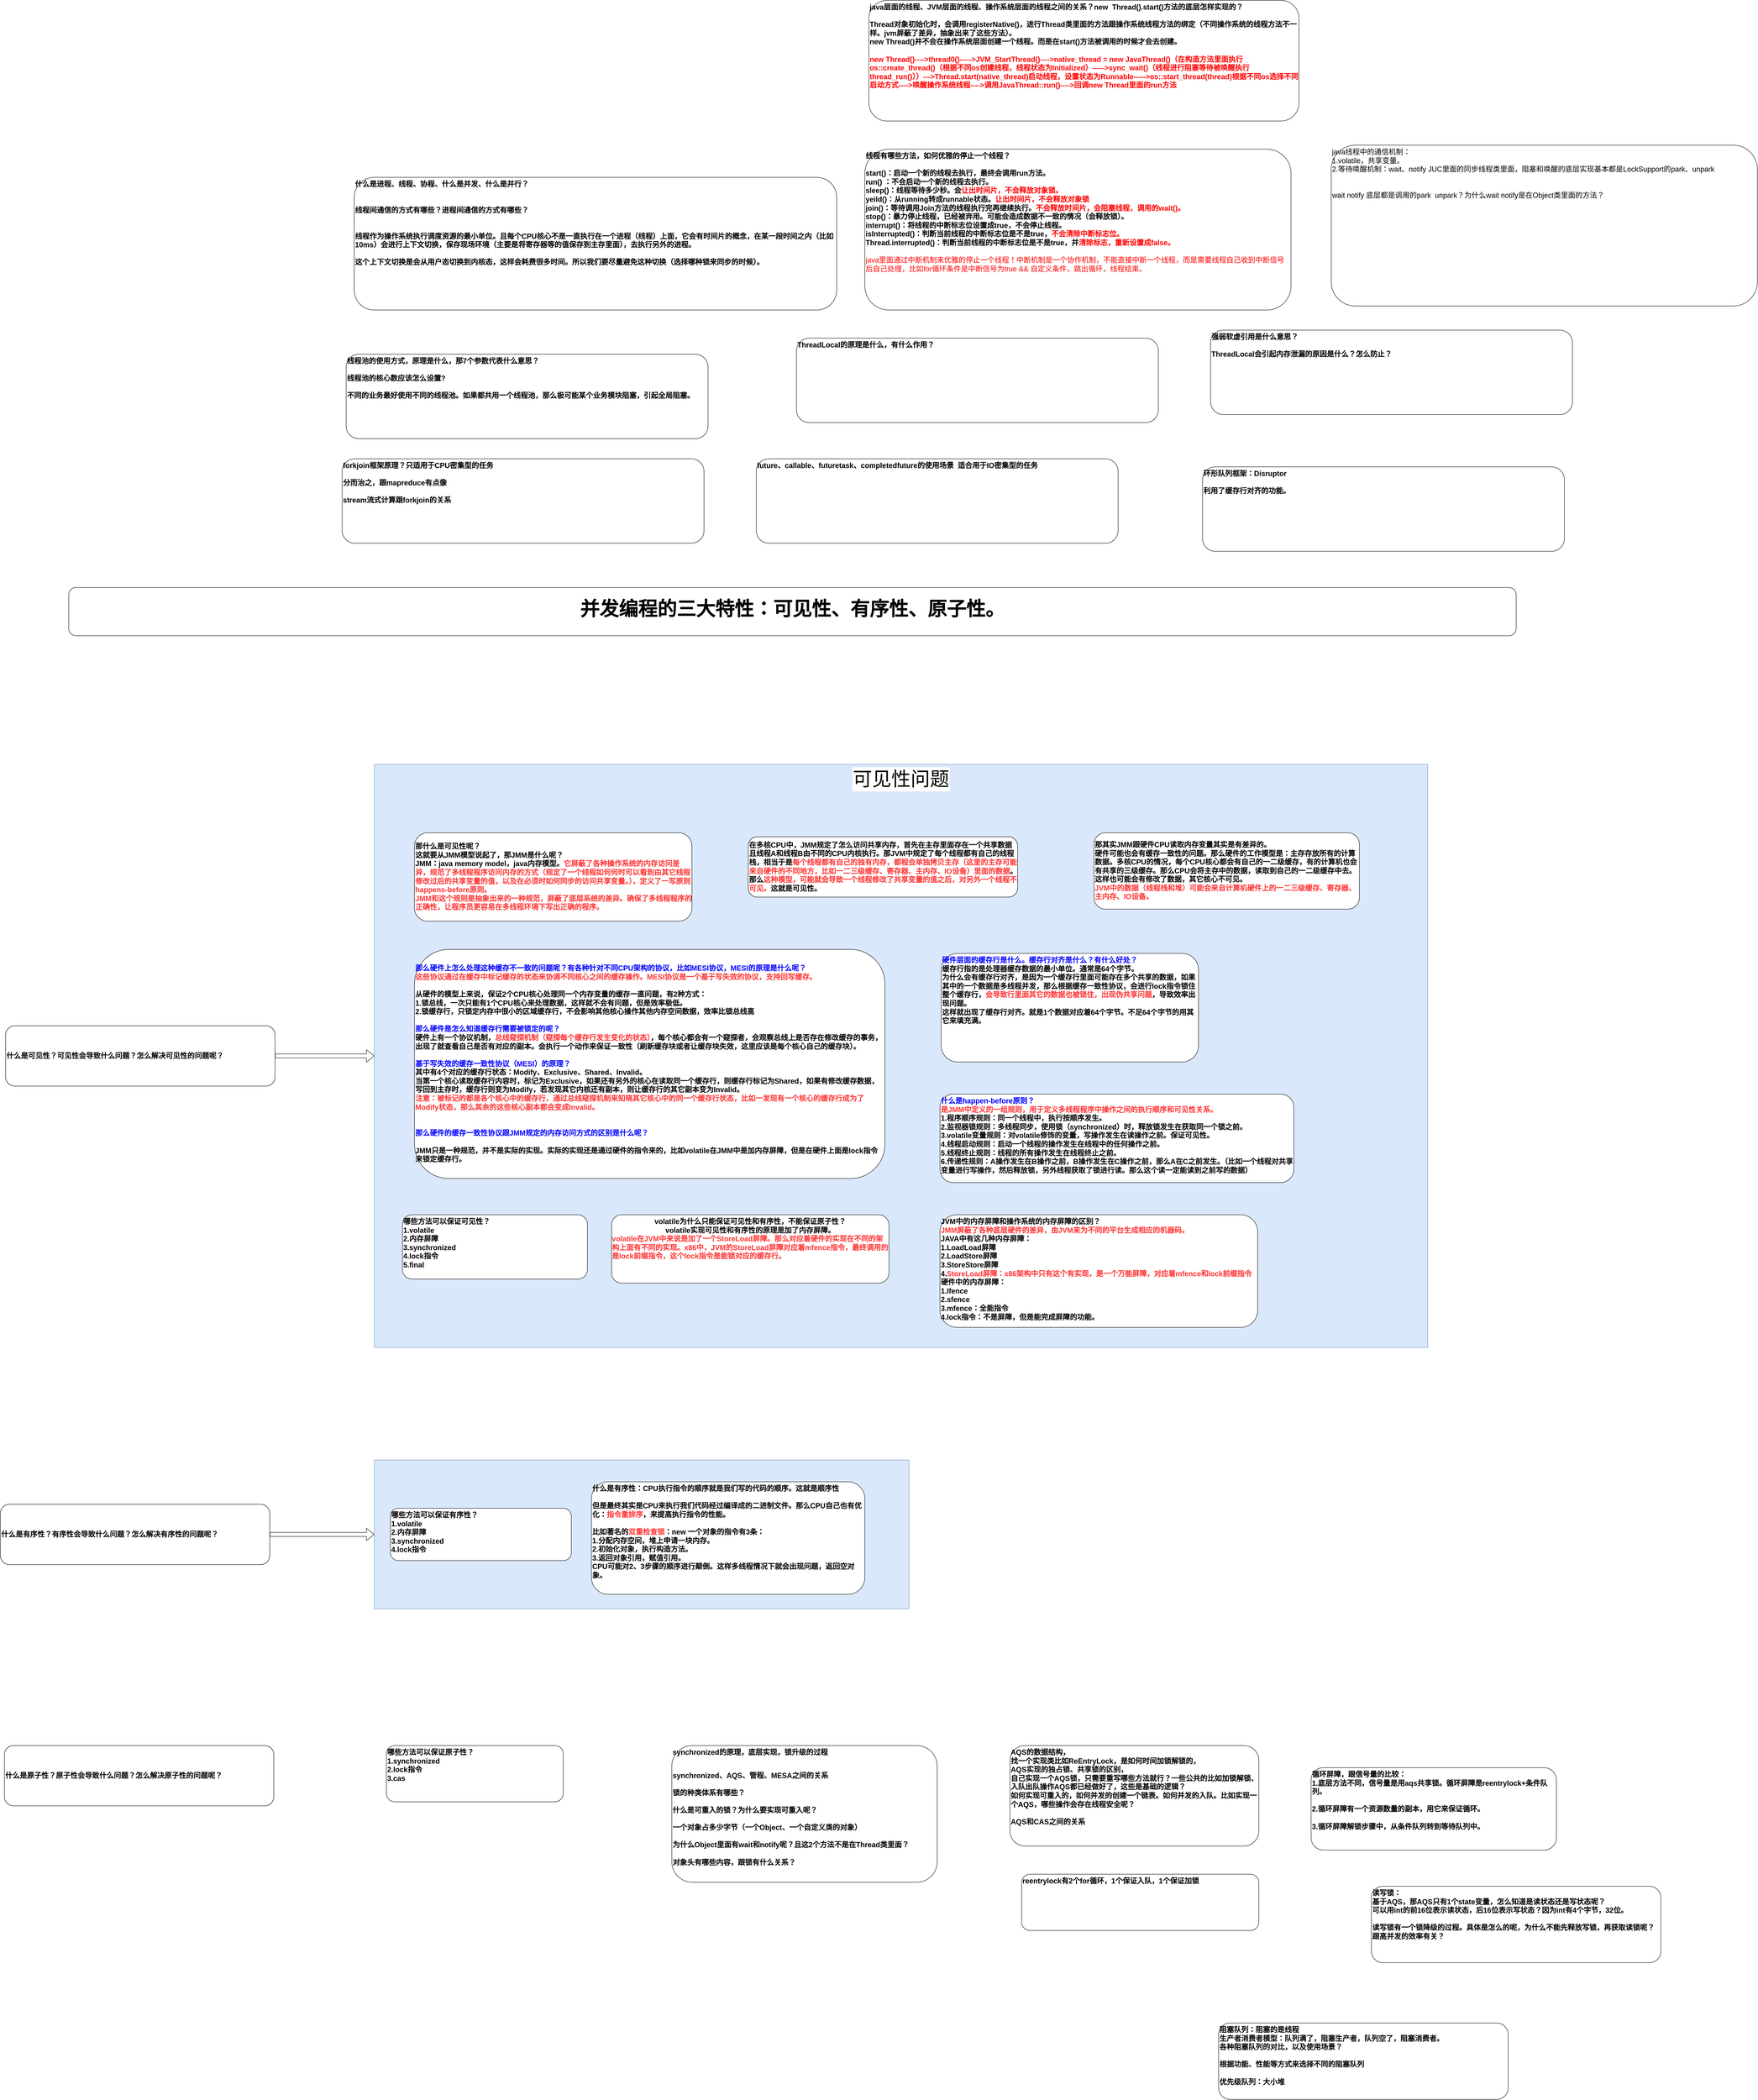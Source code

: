 <mxfile version="21.7.5" type="github">
  <diagram name="第 1 页" id="oAc0U7i2WO9zVuW95_pL">
    <mxGraphModel dx="4044" dy="3591" grid="1" gridSize="10" guides="1" tooltips="1" connect="1" arrows="1" fold="1" page="1" pageScale="1" pageWidth="827" pageHeight="1169" math="0" shadow="0">
      <root>
        <mxCell id="0" />
        <mxCell id="1" parent="0" />
        <mxCell id="dvuJLhcE7HCTMrbFaXMl-6" value="" style="rounded=0;whiteSpace=wrap;html=1;fillColor=#dae8fc;strokeColor=#6c8ebf;" parent="1" vertex="1">
          <mxGeometry x="-580" y="1560" width="1330" height="370" as="geometry" />
        </mxCell>
        <mxCell id="dvuJLhcE7HCTMrbFaXMl-1" value="&lt;font style=&quot;font-size: 48px;&quot;&gt;可见性问题&lt;/font&gt;" style="rounded=0;whiteSpace=wrap;html=1;verticalAlign=top;labelBackgroundColor=#FFFFFF;labelBorderColor=#FFFFFF;fillColor=#dae8fc;strokeColor=#6c8ebf;" parent="1" vertex="1">
          <mxGeometry x="-580" y="-170" width="2620" height="1450" as="geometry" />
        </mxCell>
        <mxCell id="rkv5G4KE9S5kMJV3ECuV-1" value="&lt;b style=&quot;border-color: var(--border-color); font-size: 18px;&quot;&gt;volatile为什么只能保证可见性和有序性，不能保证原子性？&lt;br style=&quot;border-color: var(--border-color);&quot;&gt;volatile实现可见性和有序性的原理是加了内存屏障。&lt;br&gt;&lt;div style=&quot;text-align: left;&quot;&gt;&lt;b style=&quot;background-color: initial; border-color: var(--border-color);&quot;&gt;&lt;font color=&quot;#ff3333&quot;&gt;&lt;b style=&quot;border-color: var(--border-color);&quot;&gt;volatile&lt;/b&gt;在JVM中来说是加了一个StoreLoad屏障。那么对应着硬件的实现在不同的架构上面有不同的实现。x86中，JVM的StoreLoad屏障对应着mfence指令，最终调用的是lock前缀指令，这个lock指令是能锁对应的缓存行。&lt;/font&gt;&lt;/b&gt;&lt;/div&gt;&lt;/b&gt;" style="rounded=1;whiteSpace=wrap;html=1;verticalAlign=top;" parent="1" vertex="1">
          <mxGeometry x="10" y="950" width="690" height="170" as="geometry" />
        </mxCell>
        <mxCell id="rkv5G4KE9S5kMJV3ECuV-2" value="&lt;font style=&quot;&quot;&gt;&lt;b style=&quot;&quot;&gt;&lt;font style=&quot;font-size: 48px;&quot;&gt;并发编程的三大特性：可见性、有序性、原子性。&lt;br&gt;&lt;/font&gt;&lt;br&gt;&lt;/b&gt;&lt;/font&gt;" style="rounded=1;whiteSpace=wrap;html=1;align=center;verticalAlign=middle;" parent="1" vertex="1">
          <mxGeometry x="-1340" y="-610" width="3600" height="120" as="geometry" />
        </mxCell>
        <mxCell id="rkv5G4KE9S5kMJV3ECuV-3" value="&lt;div style=&quot;&quot;&gt;&lt;b style=&quot;font-size: 18px; background-color: initial;&quot;&gt;那什么是可见性呢？&lt;/b&gt;&lt;/div&gt;&lt;font style=&quot;font-size: 18px;&quot;&gt;&lt;div style=&quot;&quot;&gt;&lt;b style=&quot;background-color: initial;&quot;&gt;这就要从JMM模型说起了，那JMM是什么呢？&lt;/b&gt;&lt;/div&gt;&lt;b&gt;&lt;div style=&quot;&quot;&gt;&lt;b style=&quot;background-color: initial;&quot;&gt;JMM：java memory model，java内存模型。&lt;font color=&quot;#ff3333&quot;&gt;它屏蔽了各种操作系统的内存访问差异，规范了多线程程序访问内存的方式（规定了一个线程如何何时可以看到由其它线程修改过后的共享变量的值，以及在必须时如何同步的访问共享变量。），定义了一写原则happens-before原则。&lt;/font&gt;&lt;/b&gt;&lt;/div&gt;&lt;div style=&quot;&quot;&gt;&lt;font color=&quot;#ff3333&quot;&gt;JMM和这个规则是抽象出来的一种规范，屏蔽了底层系统的差异。确保了多线程程序的正确性，让程序员更容易在多线程环境下写出正确的程序。&lt;/font&gt;&lt;/div&gt;&lt;/b&gt;&lt;/font&gt;" style="rounded=1;whiteSpace=wrap;html=1;align=left;verticalAlign=middle;" parent="1" vertex="1">
          <mxGeometry x="-480" width="690" height="220" as="geometry" />
        </mxCell>
        <mxCell id="rkv5G4KE9S5kMJV3ECuV-4" value="&lt;b style=&quot;&quot;&gt;&lt;font style=&quot;font-size: 18px;&quot;&gt;在多核CPU中，JMM规定了怎么访问共享内存，首先在主存里面存在一个共享数据且线程A和线程B由不同的CPU内核执行。那JVM中规定了每个线程都有自己的线程栈，相当于是&lt;font style=&quot;&quot; color=&quot;#ff3333&quot;&gt;每个线程都有自己的独有内存，都程会单独拷贝主存（这里的主存可能来自硬件的不同地方，比如一二三级缓存、寄存器、主内存、IO设备）里面的数据&lt;/font&gt;。那么&lt;font style=&quot;&quot; color=&quot;#ff3333&quot;&gt;这种模型，可能就会导致一个线程修改了共享变量的值之后，对另外一个线程不可见。&lt;/font&gt;这就是可见性。&lt;/font&gt;&lt;/b&gt;" style="rounded=1;whiteSpace=wrap;html=1;align=left;verticalAlign=middle;" parent="1" vertex="1">
          <mxGeometry x="350" y="10" width="670" height="150" as="geometry" />
        </mxCell>
        <mxCell id="rkv5G4KE9S5kMJV3ECuV-5" value="&lt;span style=&quot;font-size: 18px;&quot;&gt;&lt;b&gt;那其实JMM跟硬件CPU读取内存变量其实是有差异的。&lt;br&gt;硬件可能也会有缓存一致性的问题。那么硬件的工作模型是：主存存放所有的计算数据。多核CPU的情况，每个CPU核心都会有自己的一二级缓存，有的计算机也会有共享的三级缓存。那么CPU会将主存中的数据，读取到自己的一二级缓存中去。这样也可能会有修改了数据，其它核心不可见。&lt;br&gt;&lt;font color=&quot;#ff3333&quot;&gt;JVM中的数据（线程栈和堆）可能会来自计算机硬件上的一二三级缓存、寄存器、主内存、IO设备。&lt;/font&gt;&lt;br&gt;&lt;/b&gt;&lt;/span&gt;" style="rounded=1;whiteSpace=wrap;html=1;align=left;verticalAlign=middle;" parent="1" vertex="1">
          <mxGeometry x="1210" width="660" height="190" as="geometry" />
        </mxCell>
        <mxCell id="rkv5G4KE9S5kMJV3ECuV-6" value="&lt;font style=&quot;font-size: 18px;&quot;&gt;&lt;font style=&quot;&quot;&gt;&lt;b style=&quot;&quot;&gt;&lt;font color=&quot;#0000ff&quot;&gt;那么硬件上怎么处理这种缓存不一致的问题呢？有各种针对不同CPU架构的协议，比如MESI协议，MESI的原理是什么呢？&lt;/font&gt;&lt;br&gt;&lt;font style=&quot;&quot; color=&quot;#ff3333&quot;&gt;这些协议通过在缓存中标记缓存的状态来协调不同核心之间的缓存操作。MESI协议是一个基于写失效的协议，支持回写缓存。&lt;/font&gt;&lt;/b&gt;&lt;/font&gt;&lt;b style=&quot;&quot;&gt;&lt;br&gt;&lt;br&gt;从硬件的模型上来说，保证2个CPU核心处理同一个内存变量的缓存一直问题，有2种方式：&lt;br&gt;1.锁总线，一次只能有1个CPU核心来处理数据，这样就不会有问题，但是效率极低。&lt;br&gt;2.锁缓存行，只锁定内存中很小的区域缓存行，不会影响其他核心操作其他内存空间数据，效率比锁总线高&lt;br&gt;&lt;br&gt;&lt;font color=&quot;#0000ff&quot;&gt;那么硬件是怎么知道缓存行需要被锁定的呢？&lt;/font&gt;&lt;br&gt;硬件上有一个协议机制，&lt;font color=&quot;#ff3333&quot;&gt;总线窥探机制（窥探每个缓存行发生变化的状态）&lt;/font&gt;，每个核心都会有一个窥探者，会观察总线上是否存在修改缓存的事务，出现了就查看自己是否有对应的副本。会执行一个动作来保证一致性（刷新缓存块或者让缓存块失效，这里应该是每个核心自己的缓存块）。&lt;br&gt;&lt;br&gt;&lt;font color=&quot;#0000ff&quot;&gt;基于写失效的缓存一致性协议（MESI）的原理？&lt;/font&gt;&lt;br&gt;其中有4个对应的缓存行状态：Modify、Exclusive、Shared、Invalid。&lt;br&gt;&lt;/b&gt;&lt;b&gt;当第一个核心读取缓存行内容时，标记为Exclusive，如果还有另外的核心在读取同一个缓存行，则缓存行标记为Shared，如果有修改缓存数据，写回到主存时，缓存行则变为Modify，若发现其它内核还有副本，则让缓存行的其它副本变为Invalid。&lt;br&gt;&lt;/b&gt;&lt;b style=&quot;&quot;&gt;&lt;font color=&quot;#ff3333&quot;&gt;注意：被标记的都是各个核心中的缓存行，通过总线窥探机制来知晓其它核心中的同一个缓存行状态，比如一发现有一个核心的缓存行成为了Modify状态，那么其余的这些核心副本都会变成Invalid。&lt;/font&gt;&lt;br&gt;&lt;br&gt;&lt;br&gt;&lt;/b&gt;&lt;b style=&quot;border-color: var(--border-color);&quot;&gt;&lt;font color=&quot;#0000ff&quot;&gt;那么硬件的缓存一致性协议跟JMM规定的内存访问方式的区别是什么呢？&lt;/font&gt;&lt;br style=&quot;border-color: var(--border-color);&quot;&gt;&lt;br style=&quot;border-color: var(--border-color);&quot;&gt;&lt;/b&gt;&lt;b style=&quot;border-color: var(--border-color);&quot;&gt;JMM只是一种规范，并不是实际的实现。实际的实现还是通过硬件的指令来的，比如volatile在JMM中是加内存屏障，但是在硬件上面是lock指令来锁定缓存行。&lt;/b&gt;&lt;/font&gt;&lt;b style=&quot;&quot;&gt;&lt;br&gt;&lt;/b&gt;" style="rounded=1;whiteSpace=wrap;html=1;align=left;verticalAlign=middle;" parent="1" vertex="1">
          <mxGeometry x="-480" y="290" width="1170" height="570" as="geometry" />
        </mxCell>
        <mxCell id="dvuJLhcE7HCTMrbFaXMl-7" style="edgeStyle=orthogonalEdgeStyle;shape=flexArrow;rounded=0;orthogonalLoop=1;jettySize=auto;html=1;" parent="1" source="rkv5G4KE9S5kMJV3ECuV-7" target="dvuJLhcE7HCTMrbFaXMl-6" edge="1">
          <mxGeometry relative="1" as="geometry" />
        </mxCell>
        <mxCell id="rkv5G4KE9S5kMJV3ECuV-7" value="&lt;div style=&quot;&quot;&gt;&lt;span style=&quot;font-size: 18px;&quot;&gt;&lt;b&gt;什么是有序性？有序性会导致什么问题？怎么解决有序性的问题呢？&lt;/b&gt;&lt;/span&gt;&lt;/div&gt;" style="rounded=1;whiteSpace=wrap;html=1;align=left;verticalAlign=middle;" parent="1" vertex="1">
          <mxGeometry x="-1510" y="1670" width="670" height="150" as="geometry" />
        </mxCell>
        <mxCell id="dvuJLhcE7HCTMrbFaXMl-3" style="edgeStyle=orthogonalEdgeStyle;rounded=0;orthogonalLoop=1;jettySize=auto;html=1;entryX=0;entryY=0.5;entryDx=0;entryDy=0;shape=flexArrow;" parent="1" source="rkv5G4KE9S5kMJV3ECuV-10" target="dvuJLhcE7HCTMrbFaXMl-1" edge="1">
          <mxGeometry relative="1" as="geometry" />
        </mxCell>
        <mxCell id="rkv5G4KE9S5kMJV3ECuV-10" value="&lt;div style=&quot;&quot;&gt;&lt;span style=&quot;font-size: 18px;&quot;&gt;&lt;b&gt;什么是可见性？可见性会导致什么问题？怎么解决可见性的问题呢？&lt;/b&gt;&lt;/span&gt;&lt;/div&gt;" style="rounded=1;whiteSpace=wrap;html=1;align=left;verticalAlign=middle;" parent="1" vertex="1">
          <mxGeometry x="-1497" y="480" width="670" height="150" as="geometry" />
        </mxCell>
        <mxCell id="rkv5G4KE9S5kMJV3ECuV-11" value="&lt;span style=&quot;font-size: 18px;&quot;&gt;&lt;b&gt;JVM中的内存屏障和操作系统的内存屏障的区别？&lt;br&gt;&lt;font color=&quot;#ff3333&quot;&gt;JMM屏蔽了各种底层硬件的差异，由JVM来为不同的平台生成相应的机器码。&lt;/font&gt;&lt;br&gt;JAVA中有这几种内存屏障：&lt;br&gt;1.LoadLoad屏障&lt;br&gt;2.LoadStore屏障&lt;br&gt;3.StoreStore屏障&lt;br&gt;4.&lt;font color=&quot;#ff3333&quot;&gt;StoreLoad屏障：x86架构中只有这个有实现，是一个万能屏障，对应着mfence和lock前缀指令&lt;/font&gt;&lt;br&gt;硬件中的内存屏障：&lt;br&gt;1.Ifence&lt;br&gt;2.sfence&lt;br&gt;3.mfence：全能指令&lt;br&gt;4.lock指令：不是屏障，但是能完成屏障的功能。&lt;br&gt;&lt;br&gt;&lt;br&gt;&lt;/b&gt;&lt;/span&gt;" style="rounded=1;whiteSpace=wrap;html=1;verticalAlign=top;align=left;" parent="1" vertex="1">
          <mxGeometry x="827" y="950" width="790" height="280" as="geometry" />
        </mxCell>
        <mxCell id="rkv5G4KE9S5kMJV3ECuV-13" value="&lt;span style=&quot;font-size: 18px;&quot;&gt;&lt;b&gt;哪些方法可以保证可见性？&lt;br&gt;1.volatile&lt;br&gt;2.内存屏障&lt;br&gt;3.synchronized&lt;br&gt;4.lock指令&lt;br&gt;5.final&lt;br&gt;&lt;/b&gt;&lt;/span&gt;" style="rounded=1;whiteSpace=wrap;html=1;verticalAlign=top;align=left;" parent="1" vertex="1">
          <mxGeometry x="-510" y="950" width="460" height="160" as="geometry" />
        </mxCell>
        <mxCell id="rkv5G4KE9S5kMJV3ECuV-14" value="&lt;span style=&quot;font-size: 18px;&quot;&gt;&lt;b&gt;哪些方法可以保证有序性？&lt;br&gt;1.volatile&lt;br&gt;2.内存屏障&lt;br&gt;3.synchronized&lt;br&gt;4.lock指令&lt;br&gt;&lt;/b&gt;&lt;/span&gt;" style="rounded=1;whiteSpace=wrap;html=1;verticalAlign=top;align=left;" parent="1" vertex="1">
          <mxGeometry x="-540" y="1680" width="450" height="130" as="geometry" />
        </mxCell>
        <mxCell id="rkv5G4KE9S5kMJV3ECuV-15" value="&lt;div style=&quot;&quot;&gt;&lt;span style=&quot;font-size: 18px;&quot;&gt;&lt;b&gt;什么是原子性？原子性会导致什么问题？怎么解决原子性的问题呢？&lt;/b&gt;&lt;/span&gt;&lt;/div&gt;" style="rounded=1;whiteSpace=wrap;html=1;align=left;verticalAlign=middle;" parent="1" vertex="1">
          <mxGeometry x="-1500" y="2270" width="670" height="150" as="geometry" />
        </mxCell>
        <mxCell id="rkv5G4KE9S5kMJV3ECuV-16" value="&lt;span style=&quot;font-size: 18px;&quot;&gt;&lt;b&gt;哪些方法可以保证原子性？&lt;br&gt;1.synchronized&lt;br&gt;2.lock指令&lt;br&gt;3.cas&lt;br&gt;&lt;/b&gt;&lt;/span&gt;" style="rounded=1;whiteSpace=wrap;html=1;verticalAlign=top;align=left;" parent="1" vertex="1">
          <mxGeometry x="-550" y="2270" width="440" height="140" as="geometry" />
        </mxCell>
        <mxCell id="rkv5G4KE9S5kMJV3ECuV-17" value="&lt;div style=&quot;&quot;&gt;&lt;b style=&quot;font-size: 18px; background-color: initial;&quot;&gt;什么是有序性：CPU执行指令的顺序就是我们写的代码的顺序。这就是顺序性&lt;/b&gt;&lt;/div&gt;&lt;div style=&quot;&quot;&gt;&lt;b style=&quot;font-size: 18px; background-color: initial;&quot;&gt;&lt;br&gt;&lt;/b&gt;&lt;/div&gt;&lt;div style=&quot;&quot;&gt;&lt;b style=&quot;font-size: 18px; background-color: initial;&quot;&gt;但是最终其实是CPU来执行我们代码经过编译成的二进制文件。那么CPU自己也有优化：&lt;font color=&quot;#ff3333&quot;&gt;指令重排序&lt;/font&gt;，来提高执行指令的性能。&lt;/b&gt;&lt;/div&gt;&lt;div style=&quot;&quot;&gt;&lt;b style=&quot;font-size: 18px; background-color: initial;&quot;&gt;&lt;br&gt;&lt;/b&gt;&lt;/div&gt;&lt;div style=&quot;&quot;&gt;&lt;b style=&quot;font-size: 18px; background-color: initial;&quot;&gt;比如著名的&lt;font color=&quot;#ff3333&quot;&gt;双重检查锁&lt;/font&gt;：new 一个对象的指令有3条：&lt;/b&gt;&lt;/div&gt;&lt;div style=&quot;&quot;&gt;&lt;b style=&quot;font-size: 18px; background-color: initial;&quot;&gt;1.分配内存空间，堆上申请一块内存。&lt;/b&gt;&lt;/div&gt;&lt;div style=&quot;&quot;&gt;&lt;b style=&quot;font-size: 18px; background-color: initial;&quot;&gt;2.初始化对象，执行构造方法。&lt;/b&gt;&lt;/div&gt;&lt;div style=&quot;&quot;&gt;&lt;b style=&quot;font-size: 18px; background-color: initial;&quot;&gt;3.返回对象引用，赋值引用。&lt;/b&gt;&lt;/div&gt;&lt;div style=&quot;&quot;&gt;&lt;b style=&quot;font-size: 18px; background-color: initial;&quot;&gt;CPU可能对2、3步骤的顺序进行颠倒。这样多线程情况下就会出现问题，返回空对象。&lt;/b&gt;&lt;/div&gt;" style="rounded=1;whiteSpace=wrap;html=1;verticalAlign=top;align=left;" parent="1" vertex="1">
          <mxGeometry x="-40" y="1614" width="680" height="280" as="geometry" />
        </mxCell>
        <mxCell id="rkv5G4KE9S5kMJV3ECuV-19" value="&lt;div style=&quot;&quot;&gt;&lt;b style=&quot;font-size: 18px; background-color: initial;&quot;&gt;&lt;font color=&quot;#0000ff&quot;&gt;什么是happen-before原则？&lt;/font&gt;&lt;/b&gt;&lt;/div&gt;&lt;div style=&quot;&quot;&gt;&lt;span style=&quot;font-size: 18px;&quot;&gt;&lt;b&gt;&lt;font color=&quot;#ff3333&quot;&gt;是JMM中定义的一组规则，用于定义多线程程序中操作之间的执行顺序和可见性关系。&lt;/font&gt;&lt;/b&gt;&lt;/span&gt;&lt;/div&gt;&lt;div style=&quot;&quot;&gt;&lt;span style=&quot;font-size: 18px;&quot;&gt;&lt;b&gt;1.程序顺序规则：同一个线程中，执行按顺序发生。&lt;/b&gt;&lt;/span&gt;&lt;/div&gt;&lt;div style=&quot;&quot;&gt;&lt;span style=&quot;font-size: 18px;&quot;&gt;&lt;b&gt;2.监视器锁规则：多线程同步，使用锁（synchronized）时，释放锁发生在获取同一个锁之前。&lt;/b&gt;&lt;/span&gt;&lt;/div&gt;&lt;div style=&quot;&quot;&gt;&lt;span style=&quot;font-size: 18px;&quot;&gt;&lt;b&gt;3.volatile变量规则：对volatile修饰的变量，写操作发生在读操作之前。保证可见性。&lt;/b&gt;&lt;/span&gt;&lt;/div&gt;&lt;div style=&quot;&quot;&gt;&lt;span style=&quot;font-size: 18px;&quot;&gt;&lt;b&gt;4.线程启动规则：启动一个线程的操作发生在线程中的任何操作之前。&lt;/b&gt;&lt;/span&gt;&lt;/div&gt;&lt;div style=&quot;&quot;&gt;&lt;span style=&quot;font-size: 18px;&quot;&gt;&lt;b&gt;5.线程终止规则：线程的所有操作发生在线程终止之前。&lt;/b&gt;&lt;/span&gt;&lt;/div&gt;&lt;div style=&quot;&quot;&gt;&lt;span style=&quot;font-size: 18px;&quot;&gt;&lt;b&gt;6.传递性规则：A操作发生在B操作之前，B操作发生在C操作之前，那么A在C之前发生。（比如一个线程对共享变量进行写操作，然后释放锁，另外线程获取了锁进行读。那么这个读一定能读到之前写的数据）&lt;/b&gt;&lt;/span&gt;&lt;/div&gt;&lt;div style=&quot;&quot;&gt;&lt;br&gt;&lt;/div&gt;" style="rounded=1;whiteSpace=wrap;html=1;verticalAlign=top;align=left;" parent="1" vertex="1">
          <mxGeometry x="827" y="650" width="880" height="220" as="geometry" />
        </mxCell>
        <mxCell id="rkv5G4KE9S5kMJV3ECuV-20" value="&lt;div style=&quot;&quot;&gt;&lt;b style=&quot;font-size: 18px; background-color: initial;&quot;&gt;&lt;font color=&quot;#0000ff&quot;&gt;硬件层面的缓存行是什么。缓存行对齐是什么？有什么好处？&lt;/font&gt;&lt;/b&gt;&lt;/div&gt;&lt;div style=&quot;&quot;&gt;&lt;span style=&quot;font-size: 18px;&quot;&gt;&lt;b&gt;缓存行指的是处理器缓存数据的最小单位。通常是64个字节。&lt;/b&gt;&lt;/span&gt;&lt;/div&gt;&lt;div style=&quot;&quot;&gt;&lt;span style=&quot;font-size: 18px;&quot;&gt;&lt;b&gt;为什么会有缓存行对齐，是因为一个缓存行里面可能存在多个共享的数据，如果其中的一个数据是多线程并发，那么根据缓存一致性协议，会进行lock指令锁住整个缓存行，&lt;font color=&quot;#ff3333&quot;&gt;会导致行里面其它的数据也被锁住，出现伪共享问题&lt;/font&gt;，导致效率出现问题。&lt;/b&gt;&lt;/span&gt;&lt;/div&gt;&lt;div style=&quot;&quot;&gt;&lt;span style=&quot;font-size: 18px;&quot;&gt;&lt;b&gt;这样就出现了缓存行对齐。就是1个数据对应着64个字节。不足64个字节的用其它来填充满。&lt;/b&gt;&lt;/span&gt;&lt;/div&gt;&lt;div style=&quot;&quot;&gt;&lt;br&gt;&lt;/div&gt;" style="rounded=1;whiteSpace=wrap;html=1;verticalAlign=top;align=left;" parent="1" vertex="1">
          <mxGeometry x="830" y="300" width="640" height="270" as="geometry" />
        </mxCell>
        <mxCell id="dvuJLhcE7HCTMrbFaXMl-8" value="&lt;font style=&quot;font-size: 18px;&quot;&gt;&lt;b&gt;什么是进程、线程、协程、什么是并发、什么是并行？&lt;br&gt;&lt;br&gt;&lt;br&gt;线程间通信的方式有哪些？进程间通信的方式有哪些？&lt;br&gt;&lt;br&gt;&lt;br&gt;线程作为操作系统执行调度资源的最小单位。且每个CPU核心不是一直执行在一个进程（线程）上面，它会有时间片的概念，在某一段时间之内（比如10ms）会进行上下文切换，保存现场环境（主要是将寄存器等的值保存到主存里面），去执行另外的进程。&lt;br&gt;&lt;br&gt;这个上下文切换是会从用户态切换到内核态，这样会耗费很多时间。所以我们要尽量避免这种切换（选择哪种锁来同步的时候）。&lt;br&gt;&lt;br&gt;&lt;/b&gt;&lt;/font&gt;" style="rounded=1;whiteSpace=wrap;html=1;verticalAlign=top;align=left;" parent="1" vertex="1">
          <mxGeometry x="-630" y="-1630" width="1200" height="330" as="geometry" />
        </mxCell>
        <mxCell id="dvuJLhcE7HCTMrbFaXMl-9" value="&lt;font style=&quot;font-size: 18px;&quot;&gt;&lt;b&gt;线程池的使用方式，原理是什么，那7个参数代表什么意思？&lt;br&gt;&lt;br&gt;线程池的核心数应该怎么设置?&lt;br&gt;&lt;br&gt;不同的业务最好使用不同的线程池。如果都共用一个线程池，那么极可能某个业务模块阻塞，引起全局阻塞。&lt;br&gt;&lt;/b&gt;&lt;/font&gt;" style="rounded=1;whiteSpace=wrap;html=1;verticalAlign=top;align=left;" parent="1" vertex="1">
          <mxGeometry x="-650" y="-1190" width="900" height="210" as="geometry" />
        </mxCell>
        <mxCell id="dvuJLhcE7HCTMrbFaXMl-10" value="&lt;font style=&quot;font-size: 18px;&quot;&gt;&lt;b&gt;ThreadLocal的原理是什么，有什么作用？&lt;/b&gt;&lt;/font&gt;" style="rounded=1;whiteSpace=wrap;html=1;verticalAlign=top;align=left;" parent="1" vertex="1">
          <mxGeometry x="470" y="-1230" width="900" height="210" as="geometry" />
        </mxCell>
        <mxCell id="H64BaJxj17bUCx6KOZhM-1" value="&lt;span style=&quot;font-size: 18px;&quot;&gt;&lt;b&gt;线程有哪些方法，如何优雅的停止一个线程？&lt;/b&gt;&lt;br&gt;&lt;br&gt;&lt;b&gt;start()：启动一个新的线程去执行，最终会调用run方法。&lt;/b&gt;&lt;br&gt;&lt;b&gt;run() ：不会启动一个新的线程去执行。&lt;/b&gt;&lt;br&gt;&lt;b&gt;sleep()：线程等待多少秒。会&lt;font color=&quot;#ff0000&quot;&gt;让出时间片，不会释放对象锁。&lt;/font&gt;&lt;/b&gt;&lt;br&gt;&lt;b&gt;yeild()：从running转成runnable状态。&lt;font color=&quot;#ff0000&quot;&gt;让出时间片，不会释放对象锁&lt;/font&gt;&lt;/b&gt;&lt;br&gt;&lt;b&gt;join()：等待调用Join方法的线程执行完再继续执行。&lt;font color=&quot;#ff0000&quot;&gt;不会释放时间片，会阻塞线程，调用的wait()。&lt;/font&gt;&lt;/b&gt;&lt;br&gt;&lt;b&gt;stop()：暴力停止线程，已经被弃用。可能会造成数据不一致的情况（会释放锁）。&lt;/b&gt;&lt;br&gt;&lt;b&gt;interrupt()：将线程的中断标志位设置成true，不会停止线程。&lt;/b&gt;&lt;br&gt;&lt;b&gt;isInterrupted()：判断当前线程的中断标志位是不是true，&lt;font color=&quot;#ff0000&quot;&gt;不会清除中断标志位。&lt;/font&gt;&lt;/b&gt;&lt;br&gt;&lt;b&gt;Thread.interrupted()：判断当前线程的中断标志位是不是true，并&lt;font color=&quot;#ff0000&quot;&gt;清除标志，重新设置成false。&lt;/font&gt;&lt;/b&gt;&lt;br&gt;&lt;br&gt;&lt;font color=&quot;#ff0000&quot;&gt;java里面通过中断机制来优雅的停止一个线程！中断机制是一个协作机制，不能直接中断一个线程，而是需要线程自己收到中断信号后自己处理，比如for循环条件是中断信号为true &amp;amp;&amp;amp; 自定义条件，跳出循环，线程结束。&lt;/font&gt;&lt;br&gt;&lt;br&gt;&lt;br&gt;&lt;br&gt;&lt;br&gt;&lt;br&gt;&lt;br&gt;&lt;/span&gt;" style="rounded=1;whiteSpace=wrap;html=1;verticalAlign=top;align=left;" parent="1" vertex="1">
          <mxGeometry x="640" y="-1700" width="1060" height="400" as="geometry" />
        </mxCell>
        <mxCell id="H64BaJxj17bUCx6KOZhM-2" value="&lt;b style=&quot;border-color: var(--border-color); font-size: 18px;&quot;&gt;synchronized的原理，底层实现，锁升级的过程&lt;br&gt;&lt;/b&gt;&lt;b&gt;&lt;br&gt;&lt;/b&gt;&lt;b style=&quot;border-color: var(--border-color); font-size: 18px;&quot;&gt;&lt;br&gt;synchronized、AQS、管程、MESA之间的关系&lt;br&gt;&lt;br&gt;锁的种类体系有哪些？&lt;br&gt;&lt;/b&gt;&lt;span style=&quot;font-size: 18px;&quot;&gt;&lt;b&gt;&lt;br&gt;什么是可重入的锁？为什么要实现可重入呢？&lt;br&gt;&lt;br&gt;一个对象占多少字节（一个Object、一个自定义类的对象）&lt;br&gt;&lt;br&gt;为什么Object里面有wait和notify呢？且这2个方法不是在Thread类里面？&lt;br&gt;&lt;br&gt;对象头有哪些内容，跟锁有什么关系？&lt;br&gt;&lt;br&gt;&lt;/b&gt;&lt;/span&gt;" style="rounded=1;whiteSpace=wrap;html=1;verticalAlign=top;align=left;" parent="1" vertex="1">
          <mxGeometry x="160" y="2270" width="660" height="340" as="geometry" />
        </mxCell>
        <mxCell id="H64BaJxj17bUCx6KOZhM-3" value="&lt;span style=&quot;font-size: 18px;&quot;&gt;&lt;b&gt;AQS的数据结构，&lt;br&gt;找一个实现类比如ReEntryLock，是如何时间加锁解锁的，&lt;br&gt;AQS实现的独占锁、共享锁的区别，&lt;br&gt;自己实现一个AQS锁，只需要重写哪些方法就行？一些公共的比如加锁解锁、入队出队操作AQS都已经做好了，这些是基础的逻辑？&lt;br&gt;如何实现可重入的，如何并发的创建一个链表。如何并发的入队。比如实现一个AQS，哪些操作会存在线程安全呢？&lt;br&gt;&lt;br&gt;AQS和CAS之间的关系&lt;br&gt;&lt;/b&gt;&lt;/span&gt;" style="rounded=1;whiteSpace=wrap;html=1;verticalAlign=top;align=left;" parent="1" vertex="1">
          <mxGeometry x="1001" y="2270" width="619" height="250" as="geometry" />
        </mxCell>
        <mxCell id="H64BaJxj17bUCx6KOZhM-4" value="&lt;span style=&quot;font-size: 18px;&quot;&gt;&lt;b&gt;reentrylock有2个for循环，1个保证入队，1个保证加锁&lt;br&gt;&lt;/b&gt;&lt;/span&gt;" style="rounded=1;whiteSpace=wrap;html=1;verticalAlign=top;align=left;" parent="1" vertex="1">
          <mxGeometry x="1030" y="2590" width="590" height="140" as="geometry" />
        </mxCell>
        <mxCell id="a_CxjOE-Pm3qPwXydxJE-1" value="&lt;span style=&quot;font-size: 18px;&quot;&gt;&lt;b&gt;循环屏障，跟信号量的比较：&lt;br&gt;1.底层方法不同，信号量是用aqs共享锁。循环屏障是reentrylock+条件队列。&lt;br&gt;&lt;br&gt;2.循环屏障有一个资源数量的副本，用它来保证循环。&lt;br&gt;&lt;br&gt;3.循环屏障解锁步骤中，从条件队列转到等待队列中。&lt;br&gt;&lt;/b&gt;&lt;/span&gt;" style="rounded=1;whiteSpace=wrap;html=1;verticalAlign=top;align=left;" parent="1" vertex="1">
          <mxGeometry x="1750" y="2325" width="610" height="205" as="geometry" />
        </mxCell>
        <mxCell id="u7wBqT6pgAy-At1QbIa8-1" value="&lt;span style=&quot;font-size: 18px;&quot;&gt;&lt;b&gt;读写锁：&lt;br&gt;基于AQS，那AQS只有1个state变量，怎么知道是读状态还是写状态呢？&lt;br&gt;可以用int的前16位表示读状态，后16位表示写状态？因为int有4个字节，32位。&lt;br&gt;&lt;br&gt;读写锁有一个锁降级的过程。具体是怎么的呢，为什么不能先释放写锁，再获取读锁呢？跟高并发的效率有关？&lt;br&gt;&lt;/b&gt;&lt;/span&gt;" style="rounded=1;whiteSpace=wrap;html=1;verticalAlign=top;align=left;" parent="1" vertex="1">
          <mxGeometry x="1900" y="2620" width="720" height="190" as="geometry" />
        </mxCell>
        <mxCell id="Y7wJ-IQT0KlVhRbs83s6-1" value="&lt;span style=&quot;font-size: 18px;&quot;&gt;&lt;b&gt;阻塞队列：阻塞的是线程&lt;br&gt;生产者消费者模型：队列满了，阻塞生产者，队列空了，阻塞消费者。&lt;br&gt;各种阻塞队列的对比，以及使用场景？&lt;br&gt;&lt;br&gt;根据功能、性能等方式来选择不同的阻塞队列&lt;br&gt;&lt;br&gt;优先级队列：大小堆&lt;br&gt;&lt;/b&gt;&lt;/span&gt;" style="rounded=1;whiteSpace=wrap;html=1;verticalAlign=top;align=left;" parent="1" vertex="1">
          <mxGeometry x="1520" y="2960" width="720" height="190" as="geometry" />
        </mxCell>
        <mxCell id="Wc7oVt73z48dbTy0IHfl-1" value="&lt;font style=&quot;font-size: 18px;&quot;&gt;&lt;b&gt;forkjoin框架原理？只适用于CPU密集型的任务&lt;br&gt;&lt;br&gt;分而治之，跟mapreduce有点像&lt;br&gt;&lt;br&gt;stream流式计算跟forkjoin的关系&lt;br&gt;&lt;/b&gt;&lt;/font&gt;" style="rounded=1;whiteSpace=wrap;html=1;verticalAlign=top;align=left;" parent="1" vertex="1">
          <mxGeometry x="-660" y="-930" width="900" height="210" as="geometry" />
        </mxCell>
        <mxCell id="Wc7oVt73z48dbTy0IHfl-2" value="&lt;font style=&quot;font-size: 18px;&quot;&gt;&lt;b&gt;环形队列框架：Disruptor&lt;br&gt;&lt;br&gt;利用了缓存行对齐的功能。&lt;br&gt;&lt;/b&gt;&lt;/font&gt;" style="rounded=1;whiteSpace=wrap;html=1;verticalAlign=top;align=left;" parent="1" vertex="1">
          <mxGeometry x="1480" y="-910" width="900" height="210" as="geometry" />
        </mxCell>
        <mxCell id="Wc7oVt73z48dbTy0IHfl-3" value="&lt;font style=&quot;font-size: 18px;&quot;&gt;&lt;b&gt;强弱软虚引用是什么意思？&lt;br&gt;&lt;br&gt;ThreadLocal会引起内存泄漏的原因是什么？怎么防止？&lt;br&gt;&lt;/b&gt;&lt;/font&gt;" style="rounded=1;whiteSpace=wrap;html=1;verticalAlign=top;align=left;" parent="1" vertex="1">
          <mxGeometry x="1500" y="-1250" width="900" height="210" as="geometry" />
        </mxCell>
        <mxCell id="lDbzRusFP7WFiIEDMvLj-1" value="&lt;font style=&quot;font-size: 18px;&quot;&gt;&lt;b&gt;future、callable、futuretask、completedfuture的使用场景&amp;nbsp; 适合用于IO密集型的任务&lt;br&gt;&lt;/b&gt;&lt;/font&gt;" style="rounded=1;whiteSpace=wrap;html=1;verticalAlign=top;align=left;" parent="1" vertex="1">
          <mxGeometry x="370" y="-930" width="900" height="210" as="geometry" />
        </mxCell>
        <mxCell id="IVNExg8nK1z2wexTNMPN-1" value="&lt;font style=&quot;font-size: 18px;&quot;&gt;&lt;b&gt;java层面的线程、JVM层面的线程、操作系统层面的线程之间的关系？new&amp;nbsp; Thread().start()方法的底层怎样实现的？&lt;br&gt;&lt;br&gt;Thread对象初始化时，会调用registerNative()，进行Thread类里面的方法跟操作系统线程方法的绑定（不同操作系统的线程方法不一样。jvm屏蔽了差异，抽象出来了这些方法）。&lt;br&gt;new Thread()并不会在操作系统层面创建一个线程。而是在start()方法被调用的时候才会去创建。&lt;br&gt;&lt;br&gt;&lt;font color=&quot;#ff0000&quot;&gt;new Thread()----&amp;gt;thread0()-----&amp;gt;JVM_StartThread()----&amp;gt;native_thread = new JavaThread()（在构造方法里面执行os::create_thread()（根据不同os创建线程，线程状态为Initialized）-----&amp;gt;sync_wait()（线程进行阻塞等待被唤醒执行thread_run()））---&amp;gt;Thread.start(native_thread)启动线程，设置状态为Runnable-----&amp;gt;os::start_thread(thread)根据不同os选择不同启动方式----&amp;gt;唤醒操作系统线程----&amp;gt;调用JavaThread::run()----&amp;gt;回调new Thread里面的run方法&lt;/font&gt;&lt;br&gt;&lt;br&gt;&lt;/b&gt;&lt;/font&gt;" style="rounded=1;whiteSpace=wrap;html=1;verticalAlign=top;align=left;" vertex="1" parent="1">
          <mxGeometry x="650" y="-2070" width="1070" height="300" as="geometry" />
        </mxCell>
        <mxCell id="IVNExg8nK1z2wexTNMPN-2" value="&lt;font style=&quot;font-size: 18px;&quot;&gt;java线程中的通信机制：&lt;br&gt;1.volatile，共享变量。&lt;br&gt;2.等待唤醒机制：wait、notify JUC里面的同步线程类里面，阻塞和唤醒的底层实现基本都是LockSupport的park、unpark&lt;br&gt;&lt;br&gt;&lt;br&gt;&lt;span style=&quot;border-color: var(--border-color);&quot;&gt;wait notify 底层都是调用的park&amp;nbsp; unpark？为什么wait notify是在Object类里面的方法？&lt;/span&gt;&lt;br style=&quot;border-color: var(--border-color);&quot;&gt;&lt;/font&gt;&lt;span style=&quot;font-size: 18px;&quot;&gt;&lt;br&gt;&lt;/span&gt;" style="rounded=1;whiteSpace=wrap;html=1;verticalAlign=top;align=left;" vertex="1" parent="1">
          <mxGeometry x="1800" y="-1710" width="1060" height="400" as="geometry" />
        </mxCell>
      </root>
    </mxGraphModel>
  </diagram>
</mxfile>
